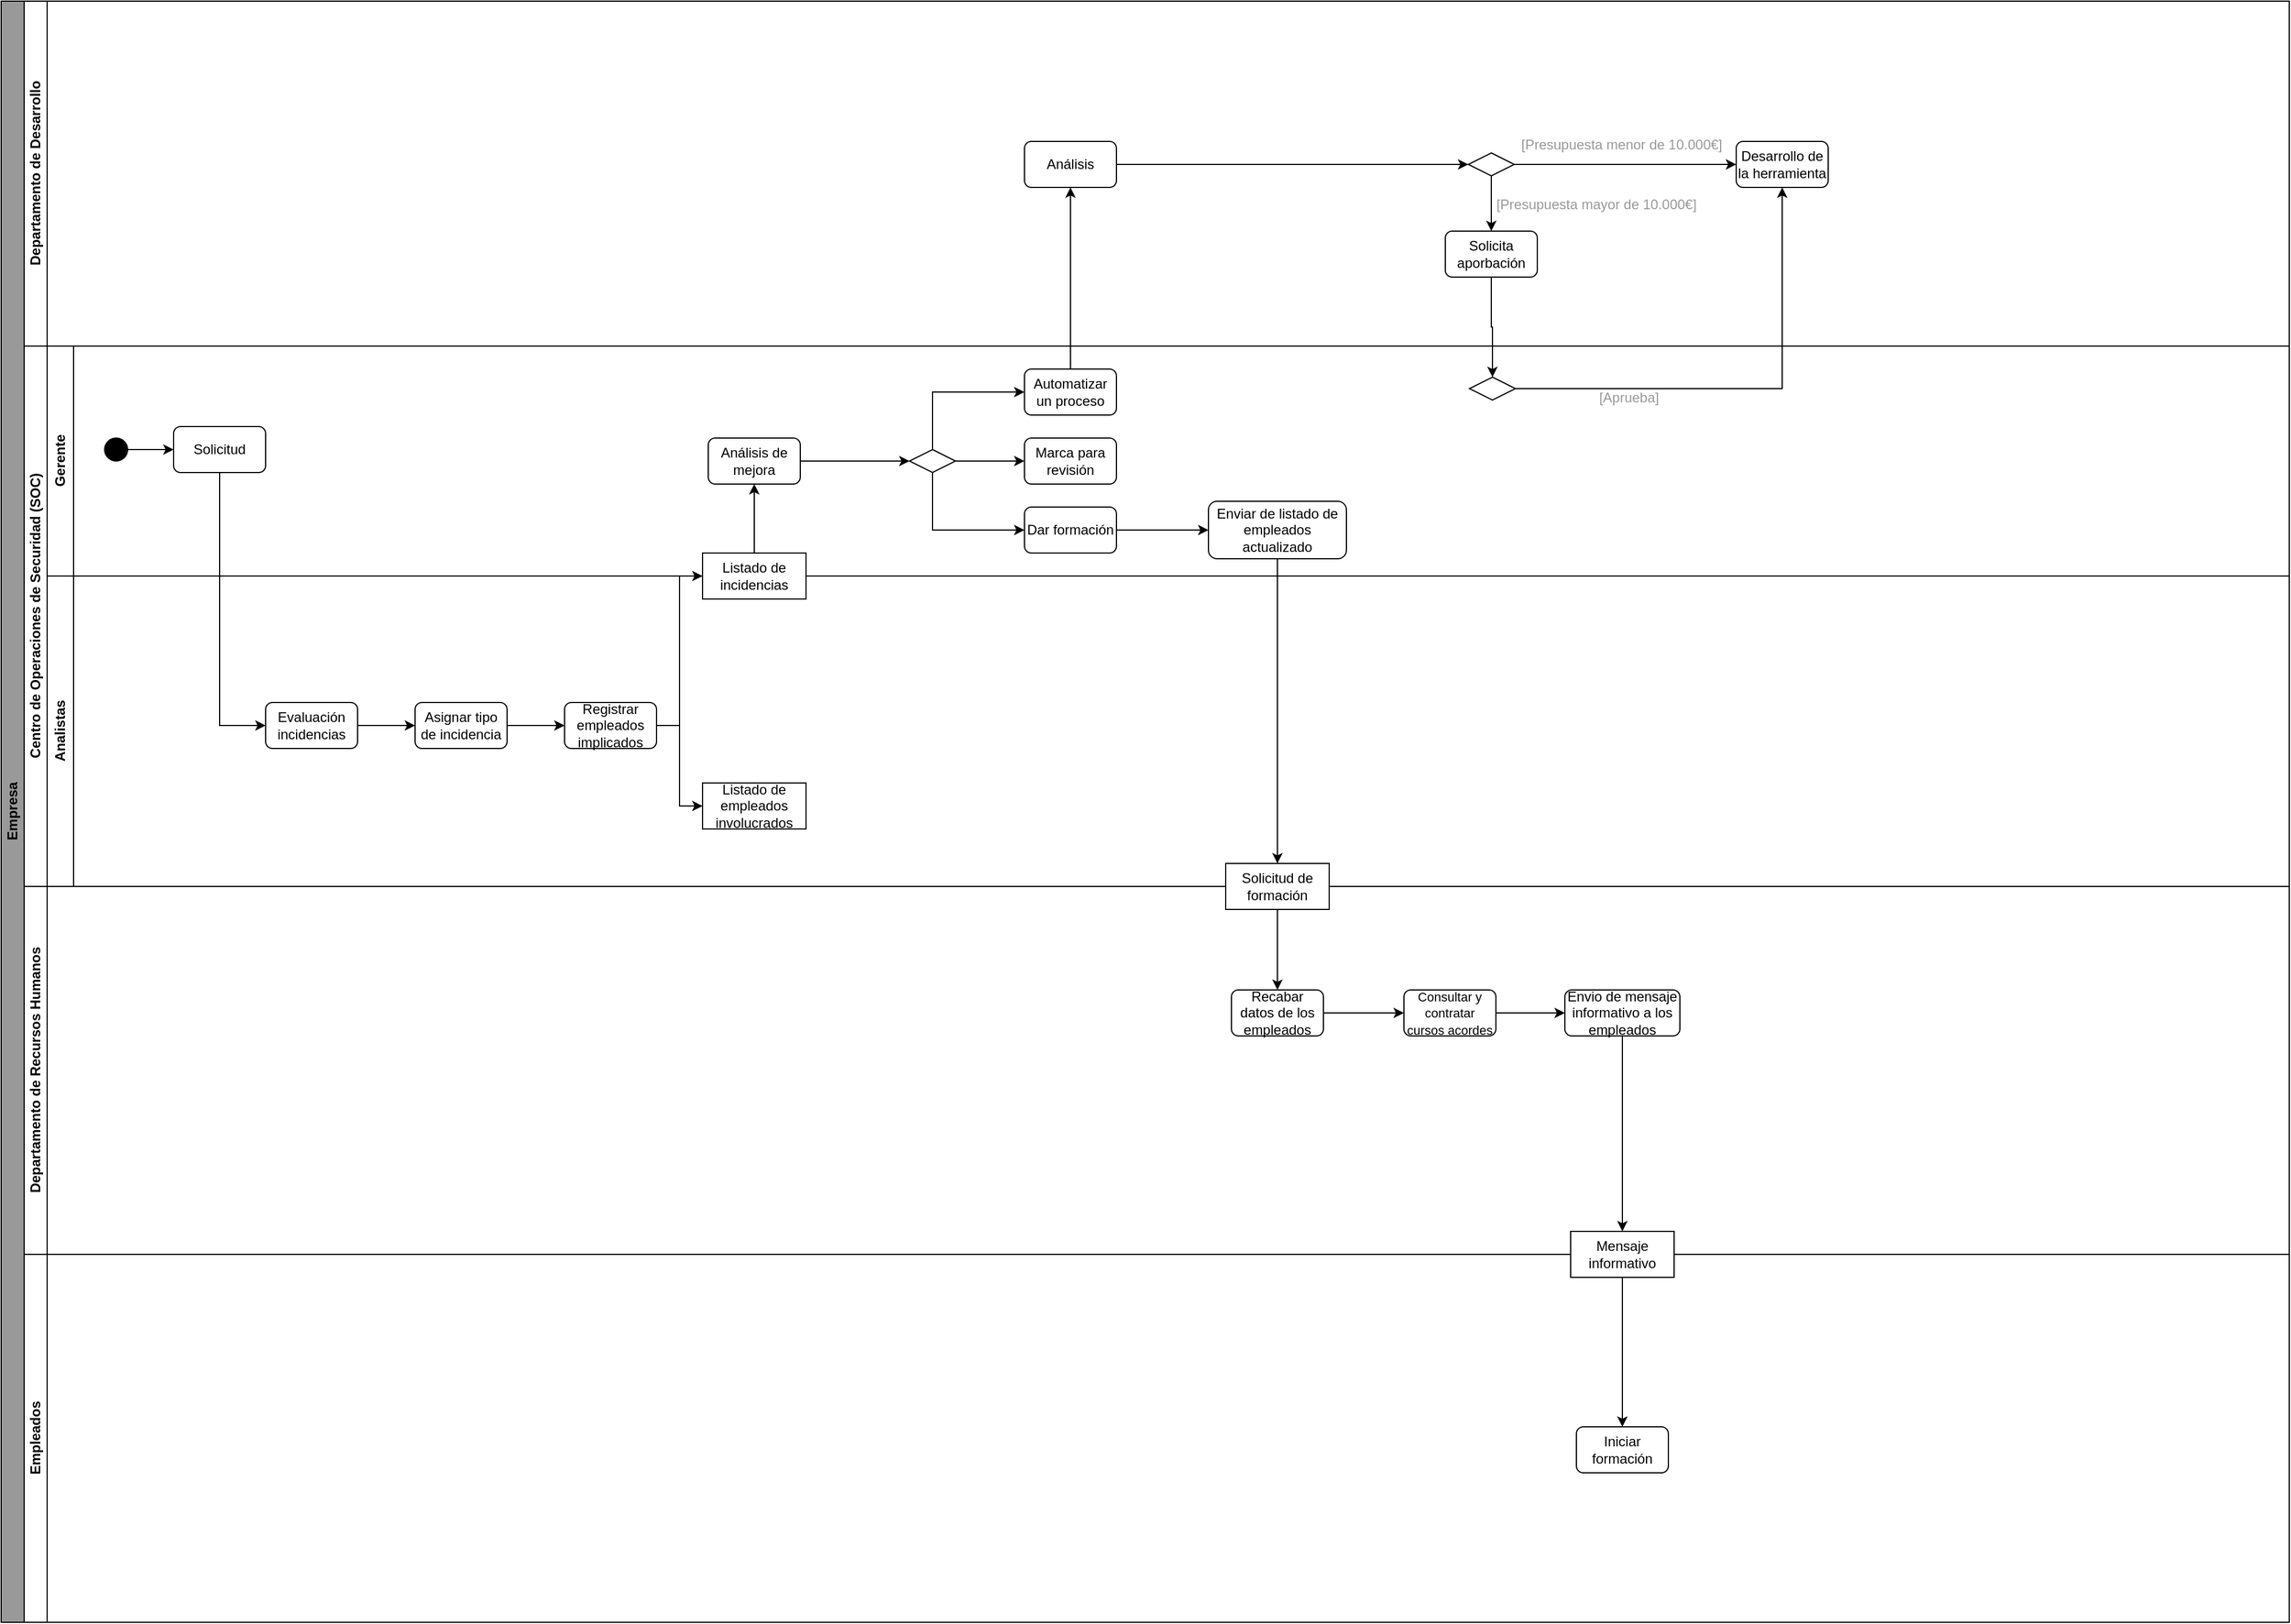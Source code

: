 <mxfile version="26.0.14">
  <diagram name="Página-1" id="V2Iqiuu2jefeKsIMrNsC">
    <mxGraphModel dx="992" dy="-1798" grid="1" gridSize="10" guides="1" tooltips="1" connect="1" arrows="1" fold="1" page="1" pageScale="1" pageWidth="850" pageHeight="1100" math="0" shadow="0">
      <root>
        <mxCell id="0" />
        <mxCell id="1" parent="0" />
        <mxCell id="dwZYhb1xAHtTYDDChcLW-22" value="Empresa" style="swimlane;childLayout=stackLayout;resizeParent=1;resizeParentMax=0;horizontal=0;startSize=20;horizontalStack=0;html=1;glass=0;fillColor=light-dark(#999999,var(--ge-dark-color, #121212));" parent="1" vertex="1">
          <mxGeometry x="483" y="2710" width="1990" height="1410" as="geometry" />
        </mxCell>
        <mxCell id="dwZYhb1xAHtTYDDChcLW-23" value="Departamento de Desarrollo" style="swimlane;startSize=20;horizontal=0;html=1;" parent="dwZYhb1xAHtTYDDChcLW-22" vertex="1">
          <mxGeometry x="20" width="1970" height="300" as="geometry" />
        </mxCell>
        <mxCell id="Ye0qZoPVvqmFJT9ewQcx-2" value="Análisis" style="rounded=1;whiteSpace=wrap;html=1;" vertex="1" parent="dwZYhb1xAHtTYDDChcLW-23">
          <mxGeometry x="870" y="122" width="80" height="40" as="geometry" />
        </mxCell>
        <mxCell id="Ye0qZoPVvqmFJT9ewQcx-12" value="Desarrollo de la herramienta" style="rounded=1;whiteSpace=wrap;html=1;" vertex="1" parent="dwZYhb1xAHtTYDDChcLW-23">
          <mxGeometry x="1489" y="122" width="80" height="40" as="geometry" />
        </mxCell>
        <mxCell id="Ye0qZoPVvqmFJT9ewQcx-13" value="&lt;font style=&quot;color: rgb(153, 153, 153);&quot;&gt;[Presupuesta menor de 10.000€]&lt;/font&gt;" style="text;html=1;align=center;verticalAlign=middle;resizable=0;points=[];autosize=1;strokeColor=none;fillColor=none;" vertex="1" parent="dwZYhb1xAHtTYDDChcLW-23">
          <mxGeometry x="1289" y="110" width="200" height="30" as="geometry" />
        </mxCell>
        <mxCell id="Ye0qZoPVvqmFJT9ewQcx-14" value="&lt;font style=&quot;color: rgb(153, 153, 153);&quot;&gt;[Presupuesta mayor de 10.000€]&lt;/font&gt;" style="text;html=1;align=center;verticalAlign=middle;resizable=0;points=[];autosize=1;strokeColor=none;fillColor=none;" vertex="1" parent="dwZYhb1xAHtTYDDChcLW-23">
          <mxGeometry x="1267" y="162" width="200" height="30" as="geometry" />
        </mxCell>
        <mxCell id="Ye0qZoPVvqmFJT9ewQcx-35" style="edgeStyle=orthogonalEdgeStyle;rounded=0;orthogonalLoop=1;jettySize=auto;html=1;exitX=0.5;exitY=1;exitDx=0;exitDy=0;entryX=0.5;entryY=0;entryDx=0;entryDy=0;" edge="1" parent="dwZYhb1xAHtTYDDChcLW-23" source="Ye0qZoPVvqmFJT9ewQcx-10" target="Ye0qZoPVvqmFJT9ewQcx-20">
          <mxGeometry relative="1" as="geometry" />
        </mxCell>
        <mxCell id="Ye0qZoPVvqmFJT9ewQcx-10" value="Solicita aporbación" style="rounded=1;whiteSpace=wrap;html=1;" vertex="1" parent="dwZYhb1xAHtTYDDChcLW-23">
          <mxGeometry x="1236" y="200" width="80" height="40" as="geometry" />
        </mxCell>
        <mxCell id="Ye0qZoPVvqmFJT9ewQcx-36" style="edgeStyle=orthogonalEdgeStyle;rounded=0;orthogonalLoop=1;jettySize=auto;html=1;exitX=1;exitY=0.5;exitDx=0;exitDy=0;entryX=0.5;entryY=1;entryDx=0;entryDy=0;" edge="1" parent="dwZYhb1xAHtTYDDChcLW-23" source="Ye0qZoPVvqmFJT9ewQcx-20" target="Ye0qZoPVvqmFJT9ewQcx-12">
          <mxGeometry relative="1" as="geometry" />
        </mxCell>
        <mxCell id="Ye0qZoPVvqmFJT9ewQcx-20" value="" style="rhombus;whiteSpace=wrap;html=1;" vertex="1" parent="dwZYhb1xAHtTYDDChcLW-23">
          <mxGeometry x="1257" y="327" width="40" height="20" as="geometry" />
        </mxCell>
        <mxCell id="dwZYhb1xAHtTYDDChcLW-24" value="Centro de Operaciones de Securidad (SOC)" style="swimlane;startSize=20;horizontal=0;html=1;glass=0;" parent="dwZYhb1xAHtTYDDChcLW-22" vertex="1">
          <mxGeometry x="20" y="300" width="1970" height="470" as="geometry" />
        </mxCell>
        <mxCell id="B5OsoqnMkMhix60cj1UZ-86" value="Analistas" style="swimlane;horizontal=0;whiteSpace=wrap;html=1;" parent="dwZYhb1xAHtTYDDChcLW-24" vertex="1">
          <mxGeometry x="20" y="200" width="1950" height="270" as="geometry" />
        </mxCell>
        <mxCell id="o_Q9sKbWr-3OxkOPMP5L-8" style="edgeStyle=orthogonalEdgeStyle;rounded=0;orthogonalLoop=1;jettySize=auto;html=1;exitX=1;exitY=0.5;exitDx=0;exitDy=0;entryX=0;entryY=0.5;entryDx=0;entryDy=0;" parent="B5OsoqnMkMhix60cj1UZ-86" source="dwZYhb1xAHtTYDDChcLW-29" target="o_Q9sKbWr-3OxkOPMP5L-4" edge="1">
          <mxGeometry relative="1" as="geometry" />
        </mxCell>
        <mxCell id="dwZYhb1xAHtTYDDChcLW-29" value="Evaluación incidencias" style="rounded=1;whiteSpace=wrap;html=1;" parent="B5OsoqnMkMhix60cj1UZ-86" vertex="1">
          <mxGeometry x="190" y="110" width="80" height="40" as="geometry" />
        </mxCell>
        <mxCell id="o_Q9sKbWr-3OxkOPMP5L-13" style="edgeStyle=orthogonalEdgeStyle;rounded=0;orthogonalLoop=1;jettySize=auto;html=1;exitX=1;exitY=0.5;exitDx=0;exitDy=0;entryX=0;entryY=0.5;entryDx=0;entryDy=0;" parent="B5OsoqnMkMhix60cj1UZ-86" source="o_Q9sKbWr-3OxkOPMP5L-5" target="dwZYhb1xAHtTYDDChcLW-32" edge="1">
          <mxGeometry relative="1" as="geometry" />
        </mxCell>
        <mxCell id="o_Q9sKbWr-3OxkOPMP5L-5" value="Registrar empleados implicados" style="rounded=1;whiteSpace=wrap;html=1;" parent="B5OsoqnMkMhix60cj1UZ-86" vertex="1">
          <mxGeometry x="450" y="110" width="80" height="40" as="geometry" />
        </mxCell>
        <mxCell id="o_Q9sKbWr-3OxkOPMP5L-9" style="edgeStyle=orthogonalEdgeStyle;rounded=0;orthogonalLoop=1;jettySize=auto;html=1;exitX=1;exitY=0.5;exitDx=0;exitDy=0;entryX=0;entryY=0.5;entryDx=0;entryDy=0;" parent="B5OsoqnMkMhix60cj1UZ-86" source="o_Q9sKbWr-3OxkOPMP5L-4" target="o_Q9sKbWr-3OxkOPMP5L-5" edge="1">
          <mxGeometry relative="1" as="geometry" />
        </mxCell>
        <mxCell id="o_Q9sKbWr-3OxkOPMP5L-4" value="Asignar tipo de incidencia" style="rounded=1;whiteSpace=wrap;html=1;" parent="B5OsoqnMkMhix60cj1UZ-86" vertex="1">
          <mxGeometry x="320" y="110" width="80" height="40" as="geometry" />
        </mxCell>
        <mxCell id="dwZYhb1xAHtTYDDChcLW-32" value="Listado de empleados involucrados" style="rounded=0;whiteSpace=wrap;html=1;" parent="B5OsoqnMkMhix60cj1UZ-86" vertex="1">
          <mxGeometry x="570" y="180" width="90" height="40" as="geometry" />
        </mxCell>
        <mxCell id="dwZYhb1xAHtTYDDChcLW-47" value="Solicitud de formación" style="rounded=0;whiteSpace=wrap;html=1;" parent="B5OsoqnMkMhix60cj1UZ-86" vertex="1">
          <mxGeometry x="1025" y="250" width="90" height="40" as="geometry" />
        </mxCell>
        <mxCell id="o_Q9sKbWr-3OxkOPMP5L-3" style="edgeStyle=orthogonalEdgeStyle;rounded=0;orthogonalLoop=1;jettySize=auto;html=1;exitX=0.5;exitY=1;exitDx=0;exitDy=0;entryX=0;entryY=0.5;entryDx=0;entryDy=0;" parent="dwZYhb1xAHtTYDDChcLW-24" source="o_Q9sKbWr-3OxkOPMP5L-1" target="dwZYhb1xAHtTYDDChcLW-29" edge="1">
          <mxGeometry relative="1" as="geometry" />
        </mxCell>
        <mxCell id="o_Q9sKbWr-3OxkOPMP5L-12" style="edgeStyle=orthogonalEdgeStyle;rounded=0;orthogonalLoop=1;jettySize=auto;html=1;exitX=1;exitY=0.5;exitDx=0;exitDy=0;entryX=0;entryY=0.5;entryDx=0;entryDy=0;" parent="dwZYhb1xAHtTYDDChcLW-24" source="o_Q9sKbWr-3OxkOPMP5L-5" target="dwZYhb1xAHtTYDDChcLW-31" edge="1">
          <mxGeometry relative="1" as="geometry" />
        </mxCell>
        <mxCell id="B5OsoqnMkMhix60cj1UZ-84" value="Gerente" style="swimlane;horizontal=0;whiteSpace=wrap;html=1;startSize=23;" parent="dwZYhb1xAHtTYDDChcLW-24" vertex="1">
          <mxGeometry x="20" width="1950" height="200" as="geometry" />
        </mxCell>
        <mxCell id="o_Q9sKbWr-3OxkOPMP5L-2" style="edgeStyle=orthogonalEdgeStyle;rounded=0;orthogonalLoop=1;jettySize=auto;html=1;exitX=1;exitY=0.5;exitDx=0;exitDy=0;entryX=0;entryY=0.5;entryDx=0;entryDy=0;" parent="B5OsoqnMkMhix60cj1UZ-84" source="dwZYhb1xAHtTYDDChcLW-26" target="o_Q9sKbWr-3OxkOPMP5L-1" edge="1">
          <mxGeometry relative="1" as="geometry" />
        </mxCell>
        <mxCell id="dwZYhb1xAHtTYDDChcLW-26" value="" style="ellipse;fillColor=strokeColor;html=1;" parent="B5OsoqnMkMhix60cj1UZ-84" vertex="1">
          <mxGeometry x="50" y="80" width="20" height="20" as="geometry" />
        </mxCell>
        <mxCell id="o_Q9sKbWr-3OxkOPMP5L-1" value="Solicitud" style="rounded=1;whiteSpace=wrap;html=1;" parent="B5OsoqnMkMhix60cj1UZ-84" vertex="1">
          <mxGeometry x="110" y="70" width="80" height="40" as="geometry" />
        </mxCell>
        <mxCell id="o_Q9sKbWr-3OxkOPMP5L-21" style="edgeStyle=orthogonalEdgeStyle;rounded=0;orthogonalLoop=1;jettySize=auto;html=1;exitX=1;exitY=0.5;exitDx=0;exitDy=0;entryX=0;entryY=0.5;entryDx=0;entryDy=0;" parent="B5OsoqnMkMhix60cj1UZ-84" source="dwZYhb1xAHtTYDDChcLW-33" target="dwZYhb1xAHtTYDDChcLW-36" edge="1">
          <mxGeometry relative="1" as="geometry" />
        </mxCell>
        <mxCell id="dwZYhb1xAHtTYDDChcLW-33" value="Análisis de mejora&lt;span style=&quot;color: rgba(0, 0, 0, 0); font-family: monospace; font-size: 0px; text-align: start; text-wrap-mode: nowrap;&quot;&gt;%3CmxGraphModel%3E%3Croot%3E%3CmxCell%20id%3D%220%22%2F%3E%3CmxCell%20id%3D%221%22%20parent%3D%220%22%2F%3E%3CmxCell%20id%3D%222%22%20value%3D%22evaluaci%C3%B3n%20incidencias%22%20style%3D%22rounded%3D1%3BwhiteSpace%3Dwrap%3Bhtml%3D1%3B%22%20vertex%3D%221%22%20parent%3D%221%22%3E%3CmxGeometry%20x%3D%22530%22%20y%3D%223270%22%20width%3D%2280%22%20height%3D%2240%22%20as%3D%22geometry%22%2F%3E%3C%2FmxCell%3E%3C%2Froot%3E%3C%2FmxGraphModel%3E&lt;/span&gt;" style="rounded=1;whiteSpace=wrap;html=1;" parent="B5OsoqnMkMhix60cj1UZ-84" vertex="1">
          <mxGeometry x="575" y="80" width="80" height="40" as="geometry" />
        </mxCell>
        <mxCell id="o_Q9sKbWr-3OxkOPMP5L-22" style="edgeStyle=orthogonalEdgeStyle;rounded=0;orthogonalLoop=1;jettySize=auto;html=1;exitX=1;exitY=0.5;exitDx=0;exitDy=0;entryX=0;entryY=0.5;entryDx=0;entryDy=0;" parent="B5OsoqnMkMhix60cj1UZ-84" source="dwZYhb1xAHtTYDDChcLW-36" target="o_Q9sKbWr-3OxkOPMP5L-20" edge="1">
          <mxGeometry relative="1" as="geometry" />
        </mxCell>
        <mxCell id="o_Q9sKbWr-3OxkOPMP5L-23" style="edgeStyle=orthogonalEdgeStyle;rounded=0;orthogonalLoop=1;jettySize=auto;html=1;exitX=0.5;exitY=0;exitDx=0;exitDy=0;entryX=0;entryY=0.5;entryDx=0;entryDy=0;" parent="B5OsoqnMkMhix60cj1UZ-84" source="dwZYhb1xAHtTYDDChcLW-36" target="o_Q9sKbWr-3OxkOPMP5L-19" edge="1">
          <mxGeometry relative="1" as="geometry" />
        </mxCell>
        <mxCell id="o_Q9sKbWr-3OxkOPMP5L-24" style="edgeStyle=orthogonalEdgeStyle;rounded=0;orthogonalLoop=1;jettySize=auto;html=1;exitX=0.5;exitY=1;exitDx=0;exitDy=0;entryX=0;entryY=0.5;entryDx=0;entryDy=0;" parent="B5OsoqnMkMhix60cj1UZ-84" source="dwZYhb1xAHtTYDDChcLW-36" target="o_Q9sKbWr-3OxkOPMP5L-18" edge="1">
          <mxGeometry relative="1" as="geometry" />
        </mxCell>
        <mxCell id="dwZYhb1xAHtTYDDChcLW-36" value="" style="rhombus;whiteSpace=wrap;html=1;" parent="B5OsoqnMkMhix60cj1UZ-84" vertex="1">
          <mxGeometry x="750" y="90" width="40" height="20" as="geometry" />
        </mxCell>
        <mxCell id="o_Q9sKbWr-3OxkOPMP5L-14" style="edgeStyle=orthogonalEdgeStyle;rounded=0;orthogonalLoop=1;jettySize=auto;html=1;exitX=0.5;exitY=0;exitDx=0;exitDy=0;entryX=0.5;entryY=1;entryDx=0;entryDy=0;" parent="B5OsoqnMkMhix60cj1UZ-84" source="dwZYhb1xAHtTYDDChcLW-31" target="dwZYhb1xAHtTYDDChcLW-33" edge="1">
          <mxGeometry relative="1" as="geometry" />
        </mxCell>
        <mxCell id="dwZYhb1xAHtTYDDChcLW-31" value="Listado de incidencias" style="rounded=0;whiteSpace=wrap;html=1;" parent="B5OsoqnMkMhix60cj1UZ-84" vertex="1">
          <mxGeometry x="570" y="180" width="90" height="40" as="geometry" />
        </mxCell>
        <mxCell id="o_Q9sKbWr-3OxkOPMP5L-20" value="Marca para revisión" style="rounded=1;whiteSpace=wrap;html=1;" parent="B5OsoqnMkMhix60cj1UZ-84" vertex="1">
          <mxGeometry x="850" y="80" width="80" height="40" as="geometry" />
        </mxCell>
        <mxCell id="o_Q9sKbWr-3OxkOPMP5L-19" value="Automatizar un proceso" style="rounded=1;whiteSpace=wrap;html=1;" parent="B5OsoqnMkMhix60cj1UZ-84" vertex="1">
          <mxGeometry x="850" y="20" width="80" height="40" as="geometry" />
        </mxCell>
        <mxCell id="o_Q9sKbWr-3OxkOPMP5L-25" style="edgeStyle=orthogonalEdgeStyle;rounded=0;orthogonalLoop=1;jettySize=auto;html=1;exitX=1;exitY=0.5;exitDx=0;exitDy=0;entryX=0;entryY=0.5;entryDx=0;entryDy=0;" parent="B5OsoqnMkMhix60cj1UZ-84" source="o_Q9sKbWr-3OxkOPMP5L-18" target="dwZYhb1xAHtTYDDChcLW-51" edge="1">
          <mxGeometry relative="1" as="geometry" />
        </mxCell>
        <mxCell id="o_Q9sKbWr-3OxkOPMP5L-18" value="Dar formación" style="rounded=1;whiteSpace=wrap;html=1;" parent="B5OsoqnMkMhix60cj1UZ-84" vertex="1">
          <mxGeometry x="850" y="140" width="80" height="40" as="geometry" />
        </mxCell>
        <mxCell id="dwZYhb1xAHtTYDDChcLW-51" value="Enviar de listado de empleados actualizado" style="rounded=1;whiteSpace=wrap;html=1;" parent="B5OsoqnMkMhix60cj1UZ-84" vertex="1">
          <mxGeometry x="1010" y="135" width="120" height="50" as="geometry" />
        </mxCell>
        <mxCell id="Ye0qZoPVvqmFJT9ewQcx-37" value="&lt;font style=&quot;color: rgb(153, 153, 153);&quot;&gt;[Aprueba]&amp;nbsp;&lt;/font&gt;" style="text;html=1;align=center;verticalAlign=middle;resizable=0;points=[];autosize=1;strokeColor=none;fillColor=none;" vertex="1" parent="B5OsoqnMkMhix60cj1UZ-84">
          <mxGeometry x="1337" y="30" width="80" height="30" as="geometry" />
        </mxCell>
        <mxCell id="o_Q9sKbWr-3OxkOPMP5L-27" style="edgeStyle=orthogonalEdgeStyle;rounded=0;orthogonalLoop=1;jettySize=auto;html=1;exitX=0.5;exitY=1;exitDx=0;exitDy=0;entryX=0.5;entryY=0;entryDx=0;entryDy=0;" parent="dwZYhb1xAHtTYDDChcLW-24" source="dwZYhb1xAHtTYDDChcLW-51" target="dwZYhb1xAHtTYDDChcLW-47" edge="1">
          <mxGeometry relative="1" as="geometry" />
        </mxCell>
        <mxCell id="dwZYhb1xAHtTYDDChcLW-34" value="Departamento de Recursos Humanos" style="swimlane;startSize=20;horizontal=0;html=1;" parent="dwZYhb1xAHtTYDDChcLW-22" vertex="1">
          <mxGeometry x="20" y="770" width="1970" height="320" as="geometry" />
        </mxCell>
        <mxCell id="o_Q9sKbWr-3OxkOPMP5L-31" style="edgeStyle=orthogonalEdgeStyle;rounded=0;orthogonalLoop=1;jettySize=auto;html=1;exitX=0.5;exitY=1;exitDx=0;exitDy=0;" parent="dwZYhb1xAHtTYDDChcLW-34" source="dwZYhb1xAHtTYDDChcLW-45" target="dwZYhb1xAHtTYDDChcLW-68" edge="1">
          <mxGeometry relative="1" as="geometry" />
        </mxCell>
        <mxCell id="dwZYhb1xAHtTYDDChcLW-45" value="Envio de mensaje informativo a los empleados" style="rounded=1;whiteSpace=wrap;html=1;" parent="dwZYhb1xAHtTYDDChcLW-34" vertex="1">
          <mxGeometry x="1340" y="90" width="100" height="40" as="geometry" />
        </mxCell>
        <mxCell id="o_Q9sKbWr-3OxkOPMP5L-30" style="edgeStyle=orthogonalEdgeStyle;rounded=0;orthogonalLoop=1;jettySize=auto;html=1;exitX=1;exitY=0.5;exitDx=0;exitDy=0;entryX=0;entryY=0.5;entryDx=0;entryDy=0;" parent="dwZYhb1xAHtTYDDChcLW-34" source="dwZYhb1xAHtTYDDChcLW-58" target="dwZYhb1xAHtTYDDChcLW-45" edge="1">
          <mxGeometry relative="1" as="geometry" />
        </mxCell>
        <mxCell id="dwZYhb1xAHtTYDDChcLW-58" value="&lt;font style=&quot;font-size: 11px;&quot;&gt;Consultar y contratar cursos acordes&lt;/font&gt;" style="rounded=1;whiteSpace=wrap;html=1;" parent="dwZYhb1xAHtTYDDChcLW-34" vertex="1">
          <mxGeometry x="1200" y="90" width="80" height="40" as="geometry" />
        </mxCell>
        <mxCell id="o_Q9sKbWr-3OxkOPMP5L-29" style="edgeStyle=orthogonalEdgeStyle;rounded=0;orthogonalLoop=1;jettySize=auto;html=1;exitX=1;exitY=0.5;exitDx=0;exitDy=0;entryX=0;entryY=0.5;entryDx=0;entryDy=0;" parent="dwZYhb1xAHtTYDDChcLW-34" source="dwZYhb1xAHtTYDDChcLW-44" target="dwZYhb1xAHtTYDDChcLW-58" edge="1">
          <mxGeometry relative="1" as="geometry" />
        </mxCell>
        <mxCell id="dwZYhb1xAHtTYDDChcLW-44" value="Recabar datos de los empleados" style="rounded=1;whiteSpace=wrap;html=1;" parent="dwZYhb1xAHtTYDDChcLW-34" vertex="1">
          <mxGeometry x="1050" y="90" width="80" height="40" as="geometry" />
        </mxCell>
        <mxCell id="dwZYhb1xAHtTYDDChcLW-71" value="Iniciar formación" style="rounded=1;whiteSpace=wrap;html=1;" parent="dwZYhb1xAHtTYDDChcLW-34" vertex="1">
          <mxGeometry x="1350" y="470" width="80" height="40" as="geometry" />
        </mxCell>
        <mxCell id="dwZYhb1xAHtTYDDChcLW-72" style="edgeStyle=orthogonalEdgeStyle;rounded=0;orthogonalLoop=1;jettySize=auto;html=1;entryX=0.5;entryY=0;entryDx=0;entryDy=0;" parent="dwZYhb1xAHtTYDDChcLW-34" source="dwZYhb1xAHtTYDDChcLW-68" target="dwZYhb1xAHtTYDDChcLW-71" edge="1">
          <mxGeometry relative="1" as="geometry" />
        </mxCell>
        <mxCell id="o_Q9sKbWr-3OxkOPMP5L-32" value="Solicitud de formación" style="rounded=0;whiteSpace=wrap;html=1;" parent="dwZYhb1xAHtTYDDChcLW-34" vertex="1">
          <mxGeometry x="1045" y="-20" width="90" height="40" as="geometry" />
        </mxCell>
        <mxCell id="dwZYhb1xAHtTYDDChcLW-68" value="Mensaje informativo" style="rounded=0;whiteSpace=wrap;html=1;fontStyle=4" parent="dwZYhb1xAHtTYDDChcLW-34" vertex="1">
          <mxGeometry x="1345" y="300" width="90" height="40" as="geometry" />
        </mxCell>
        <mxCell id="dwZYhb1xAHtTYDDChcLW-61" value="Empleados" style="swimlane;startSize=20;horizontal=0;html=1;" parent="dwZYhb1xAHtTYDDChcLW-22" vertex="1">
          <mxGeometry x="20" y="1090" width="1970" height="320" as="geometry" />
        </mxCell>
        <mxCell id="o_Q9sKbWr-3OxkOPMP5L-35" value="Mensaje informativo" style="rounded=0;whiteSpace=wrap;html=1;" parent="dwZYhb1xAHtTYDDChcLW-61" vertex="1">
          <mxGeometry x="1345" y="-20" width="90" height="40" as="geometry" />
        </mxCell>
        <mxCell id="o_Q9sKbWr-3OxkOPMP5L-28" style="edgeStyle=orthogonalEdgeStyle;rounded=0;orthogonalLoop=1;jettySize=auto;html=1;exitX=0.5;exitY=1;exitDx=0;exitDy=0;entryX=0.5;entryY=0;entryDx=0;entryDy=0;" parent="dwZYhb1xAHtTYDDChcLW-22" source="dwZYhb1xAHtTYDDChcLW-47" target="dwZYhb1xAHtTYDDChcLW-44" edge="1">
          <mxGeometry relative="1" as="geometry" />
        </mxCell>
        <mxCell id="Ye0qZoPVvqmFJT9ewQcx-16" style="edgeStyle=orthogonalEdgeStyle;rounded=0;orthogonalLoop=1;jettySize=auto;html=1;exitX=0.5;exitY=0;exitDx=0;exitDy=0;entryX=0.5;entryY=1;entryDx=0;entryDy=0;" edge="1" parent="dwZYhb1xAHtTYDDChcLW-22" source="o_Q9sKbWr-3OxkOPMP5L-19" target="Ye0qZoPVvqmFJT9ewQcx-2">
          <mxGeometry relative="1" as="geometry" />
        </mxCell>
        <mxCell id="Ye0qZoPVvqmFJT9ewQcx-27" style="edgeStyle=orthogonalEdgeStyle;rounded=0;orthogonalLoop=1;jettySize=auto;html=1;exitX=1;exitY=0.5;exitDx=0;exitDy=0;entryX=0;entryY=0.5;entryDx=0;entryDy=0;" edge="1" parent="1" source="Ye0qZoPVvqmFJT9ewQcx-19" target="Ye0qZoPVvqmFJT9ewQcx-12">
          <mxGeometry relative="1" as="geometry" />
        </mxCell>
        <mxCell id="Ye0qZoPVvqmFJT9ewQcx-28" style="edgeStyle=orthogonalEdgeStyle;rounded=0;orthogonalLoop=1;jettySize=auto;html=1;exitX=0.5;exitY=1;exitDx=0;exitDy=0;entryX=0.5;entryY=0;entryDx=0;entryDy=0;" edge="1" parent="1" source="Ye0qZoPVvqmFJT9ewQcx-19" target="Ye0qZoPVvqmFJT9ewQcx-10">
          <mxGeometry relative="1" as="geometry" />
        </mxCell>
        <mxCell id="Ye0qZoPVvqmFJT9ewQcx-19" value="" style="rhombus;whiteSpace=wrap;html=1;" vertex="1" parent="1">
          <mxGeometry x="1759" y="2842" width="40" height="20" as="geometry" />
        </mxCell>
        <mxCell id="Ye0qZoPVvqmFJT9ewQcx-26" style="edgeStyle=orthogonalEdgeStyle;rounded=0;orthogonalLoop=1;jettySize=auto;html=1;exitX=1;exitY=0.5;exitDx=0;exitDy=0;entryX=0;entryY=0.5;entryDx=0;entryDy=0;" edge="1" parent="1" source="Ye0qZoPVvqmFJT9ewQcx-2" target="Ye0qZoPVvqmFJT9ewQcx-19">
          <mxGeometry relative="1" as="geometry" />
        </mxCell>
      </root>
    </mxGraphModel>
  </diagram>
</mxfile>
